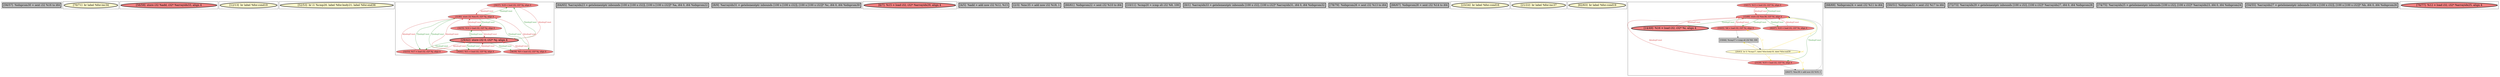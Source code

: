 
digraph G {





subgraph cluster25 {


node867 [penwidth=3.0,fontsize=20,fillcolor=grey,label="[56/57]  %idxprom30 = sext i32 %16 to i64",shape=rectangle,style=filled ]



}

subgraph cluster24 {


node866 [penwidth=3.0,fontsize=20,fillcolor=lemonchiffon,label="[70/71]  br label %for.inc34",shape=ellipse,style=filled ]



}

subgraph cluster22 {


node864 [penwidth=3.0,fontsize=20,fillcolor=lightcoral,label="[58/59]  store i32 %add, i32* %arrayidx33, align 4",shape=ellipse,style=filled ]



}

subgraph cluster20 {


node854 [penwidth=3.0,fontsize=20,fillcolor=lemonchiffon,label="[12/13]  br label %for.cond19",shape=ellipse,style=filled ]



}

subgraph cluster18 {


node852 [penwidth=3.0,fontsize=20,fillcolor=lemonchiffon,label="[52/53]  br i1 %cmp20, label %for.body21, label %for.end36",shape=ellipse,style=filled ]



}

subgraph cluster16 {


node850 [fillcolor=lightcoral,label="[36/37]  %18 = load i32, i32* %j, align 4",shape=ellipse,style=filled ]
node844 [fillcolor=lightcoral,label="[38/39]  %9 = load i32, i32* %j, align 4",shape=ellipse,style=filled ]
node846 [fillcolor=lightcoral,label="[31/40]  store i32 %inc35, i32* %j, align 4",shape=ellipse,style=filled ]
node848 [fillcolor=lightcoral,label="[32/33]  %17 = load i32, i32* %j, align 4",shape=ellipse,style=filled ]
node845 [fillcolor=lightcoral,label="[30/41]  %11 = load i32, i32* %j, align 4",shape=ellipse,style=filled ]
node847 [penwidth=3.0,fontsize=20,fillcolor=lightcoral,label="[29/42]  store i32 0, i32* %j, align 4",shape=ellipse,style=filled ]
node849 [fillcolor=lightcoral,label="[34/35]  %14 = load i32, i32* %j, align 4",shape=ellipse,style=filled ]

node850->node847 [style=solid,color=firebrick3,label="A|indep|Const",penwidth=1.0,fontcolor=firebrick3 ]
node849->node847 [style=solid,color=firebrick3,label="A|indep|Const",penwidth=1.0,fontcolor=firebrick3 ]
node845->node847 [style=solid,color=firebrick3,label="A|indep|Const",penwidth=1.0,fontcolor=firebrick3 ]
node844->node846 [style=solid,color=firebrick3,label="A|indep|Const",penwidth=1.0,fontcolor=firebrick3 ]
node846->node844 [style=solid,color=forestgreen,label="T|indep|Const",penwidth=1.0,fontcolor=forestgreen ]
node848->node847 [style=solid,color=firebrick3,label="A|indep|Const",penwidth=1.0,fontcolor=firebrick3 ]
node847->node845 [style=solid,color=forestgreen,label="T|indep|Const",penwidth=1.0,fontcolor=forestgreen ]
node846->node850 [style=solid,color=forestgreen,label="T|indep|Const",penwidth=1.0,fontcolor=forestgreen ]
node846->node848 [style=solid,color=forestgreen,label="T|indep|Const",penwidth=1.0,fontcolor=forestgreen ]
node847->node848 [style=solid,color=forestgreen,label="T|indep|Const",penwidth=1.0,fontcolor=forestgreen ]
node847->node850 [style=solid,color=forestgreen,label="T|indep|Const",penwidth=1.0,fontcolor=forestgreen ]
node847->node849 [style=solid,color=forestgreen,label="T|indep|Const",penwidth=1.0,fontcolor=forestgreen ]
node846->node845 [style=solid,color=forestgreen,label="T|indep|Const",penwidth=1.0,fontcolor=forestgreen ]
node844->node847 [style=solid,color=firebrick3,label="A|indep|Const",penwidth=1.0,fontcolor=firebrick3 ]
node847->node844 [style=solid,color=forestgreen,label="T|indep|Const",penwidth=1.0,fontcolor=forestgreen ]
node846->node849 [style=solid,color=forestgreen,label="T|indep|Const",penwidth=1.0,fontcolor=forestgreen ]
node845->node846 [style=solid,color=firebrick3,label="A|indep|Const",penwidth=1.0,fontcolor=firebrick3 ]
node850->node846 [style=solid,color=firebrick3,label="A|indep|Const",penwidth=1.0,fontcolor=firebrick3 ]
node849->node846 [style=solid,color=firebrick3,label="A|indep|Const",penwidth=1.0,fontcolor=firebrick3 ]
node848->node846 [style=solid,color=firebrick3,label="A|indep|Const",penwidth=1.0,fontcolor=firebrick3 ]


}

subgraph cluster17 {


node851 [penwidth=3.0,fontsize=20,fillcolor=grey,label="[64/65]  %arrayidx23 = getelementptr inbounds [100 x [100 x i32]], [100 x [100 x i32]]* %a, i64 0, i64 %idxprom22",shape=rectangle,style=filled ]



}

subgraph cluster4 {


node832 [penwidth=3.0,fontsize=20,fillcolor=grey,label="[8/9]  %arrayidx31 = getelementptr inbounds [100 x [100 x i32]], [100 x [100 x i32]]* %c, i64 0, i64 %idxprom30",shape=rectangle,style=filled ]



}

subgraph cluster3 {


node831 [penwidth=3.0,fontsize=20,fillcolor=lightcoral,label="[6/7]  %15 = load i32, i32* %arrayidx29, align 4",shape=ellipse,style=filled ]



}

subgraph cluster2 {


node830 [penwidth=3.0,fontsize=20,fillcolor=grey,label="[4/5]  %add = add nsw i32 %12, %15",shape=rectangle,style=filled ]



}

subgraph cluster1 {


node829 [penwidth=3.0,fontsize=20,fillcolor=grey,label="[2/3]  %inc35 = add nsw i32 %18, 1",shape=rectangle,style=filled ]



}

subgraph cluster12 {


node840 [penwidth=3.0,fontsize=20,fillcolor=grey,label="[60/61]  %idxprom22 = sext i32 %10 to i64",shape=rectangle,style=filled ]



}

subgraph cluster5 {


node833 [penwidth=3.0,fontsize=20,fillcolor=grey,label="[10/11]  %cmp20 = icmp slt i32 %9, 100",shape=rectangle,style=filled ]



}

subgraph cluster0 {


node828 [penwidth=3.0,fontsize=20,fillcolor=grey,label="[0/1]  %arrayidx33 = getelementptr inbounds [100 x i32], [100 x i32]* %arrayidx31, i64 0, i64 %idxprom32",shape=rectangle,style=filled ]



}

subgraph cluster6 {


node834 [penwidth=3.0,fontsize=20,fillcolor=grey,label="[78/79]  %idxprom26 = sext i32 %13 to i64",shape=rectangle,style=filled ]



}

subgraph cluster14 {


node842 [penwidth=3.0,fontsize=20,fillcolor=grey,label="[66/67]  %idxprom28 = sext i32 %14 to i64",shape=rectangle,style=filled ]



}

subgraph cluster7 {


node835 [penwidth=3.0,fontsize=20,fillcolor=lemonchiffon,label="[23/24]  br label %for.cond16",shape=ellipse,style=filled ]



}

subgraph cluster23 {


node865 [penwidth=3.0,fontsize=20,fillcolor=lemonchiffon,label="[21/22]  br label %for.inc37",shape=ellipse,style=filled ]



}

subgraph cluster8 {


node836 [penwidth=3.0,fontsize=20,fillcolor=lemonchiffon,label="[62/63]  br label %for.cond19",shape=ellipse,style=filled ]



}

subgraph cluster21 {


node862 [fillcolor=lightcoral,label="[16/17]  %13 = load i32, i32* %i, align 4",shape=ellipse,style=filled ]
node856 [fillcolor=lightcoral,label="[15/48]  store i32 %inc38, i32* %i, align 4",shape=ellipse,style=filled ]
node860 [fillcolor=lemonchiffon,label="[20/43]  br i1 %cmp17, label %for.body18, label %for.end39",shape=ellipse,style=filled ]
node855 [fillcolor=lightcoral,label="[25/28]  %19 = load i32, i32* %i, align 4",shape=ellipse,style=filled ]
node857 [penwidth=3.0,fontsize=20,fillcolor=lightcoral,label="[14/49]  %16 = load i32, i32* %i, align 4",shape=ellipse,style=filled ]
node861 [fillcolor=lightcoral,label="[46/47]  %10 = load i32, i32* %i, align 4",shape=ellipse,style=filled ]
node858 [fillcolor=lightcoral,label="[18/45]  %8 = load i32, i32* %i, align 4",shape=ellipse,style=filled ]
node863 [fillcolor=grey,label="[19/44]  %cmp17 = icmp slt i32 %8, 100",shape=rectangle,style=filled ]
node859 [fillcolor=grey,label="[26/27]  %inc38 = add nsw i32 %19, 1",shape=rectangle,style=filled ]

node856->node855 [style=solid,color=forestgreen,label="T|indep|Const",penwidth=1.0,fontcolor=forestgreen ]
node860->node859 [style=solid,color=gold,label="C",penwidth=1.0,fontcolor=gold ]
node858->node863 [style=solid,color=black,label="",penwidth=0.5,fontcolor=black ]
node857->node856 [style=solid,color=firebrick3,label="A|indep|Const",penwidth=1.0,fontcolor=firebrick3 ]
node856->node857 [style=solid,color=forestgreen,label="T|indep|Const",penwidth=1.0,fontcolor=forestgreen ]
node856->node862 [style=solid,color=forestgreen,label="T|indep|Const",penwidth=1.0,fontcolor=forestgreen ]
node860->node860 [style=solid,color=gold,label="C",penwidth=1.0,fontcolor=gold ]
node855->node856 [style=solid,color=firebrick3,label="A|indep|Const",penwidth=1.0,fontcolor=firebrick3 ]
node860->node863 [style=solid,color=gold,label="C",penwidth=1.0,fontcolor=gold ]
node855->node859 [style=solid,color=black,label="",penwidth=0.5,fontcolor=black ]
node862->node856 [style=solid,color=firebrick3,label="A|indep|Const",penwidth=1.0,fontcolor=firebrick3 ]
node861->node856 [style=solid,color=firebrick3,label="A|indep|Const",penwidth=1.0,fontcolor=firebrick3 ]
node863->node860 [style=solid,color=black,label="",penwidth=0.5,fontcolor=black ]
node856->node861 [style=solid,color=forestgreen,label="T|indep|Const",penwidth=1.0,fontcolor=forestgreen ]
node860->node856 [style=solid,color=gold,label="C",penwidth=1.0,fontcolor=gold ]
node856->node858 [style=solid,color=forestgreen,label="T|indep|Const",penwidth=1.0,fontcolor=forestgreen ]
node859->node856 [style=solid,color=black,label="",penwidth=0.5,fontcolor=black ]
node858->node856 [style=solid,color=firebrick3,label="A|indep|Const",penwidth=1.0,fontcolor=firebrick3 ]
node860->node855 [style=solid,color=gold,label="C",penwidth=1.0,fontcolor=gold ]
node860->node858 [style=solid,color=gold,label="C",penwidth=1.0,fontcolor=gold ]


}

subgraph cluster9 {


node837 [penwidth=3.0,fontsize=20,fillcolor=grey,label="[68/69]  %idxprom24 = sext i32 %11 to i64",shape=rectangle,style=filled ]



}

subgraph cluster19 {


node853 [penwidth=3.0,fontsize=20,fillcolor=grey,label="[50/51]  %idxprom32 = sext i32 %17 to i64",shape=rectangle,style=filled ]



}

subgraph cluster10 {


node838 [penwidth=3.0,fontsize=20,fillcolor=grey,label="[72/73]  %arrayidx29 = getelementptr inbounds [100 x i32], [100 x i32]* %arrayidx27, i64 0, i64 %idxprom28",shape=rectangle,style=filled ]



}

subgraph cluster11 {


node839 [penwidth=3.0,fontsize=20,fillcolor=grey,label="[74/75]  %arrayidx25 = getelementptr inbounds [100 x i32], [100 x i32]* %arrayidx23, i64 0, i64 %idxprom24",shape=rectangle,style=filled ]



}

subgraph cluster13 {


node841 [penwidth=3.0,fontsize=20,fillcolor=grey,label="[54/55]  %arrayidx27 = getelementptr inbounds [100 x [100 x i32]], [100 x [100 x i32]]* %b, i64 0, i64 %idxprom26",shape=rectangle,style=filled ]



}

subgraph cluster15 {


node843 [penwidth=3.0,fontsize=20,fillcolor=lightcoral,label="[76/77]  %12 = load i32, i32* %arrayidx25, align 4",shape=ellipse,style=filled ]



}

}
